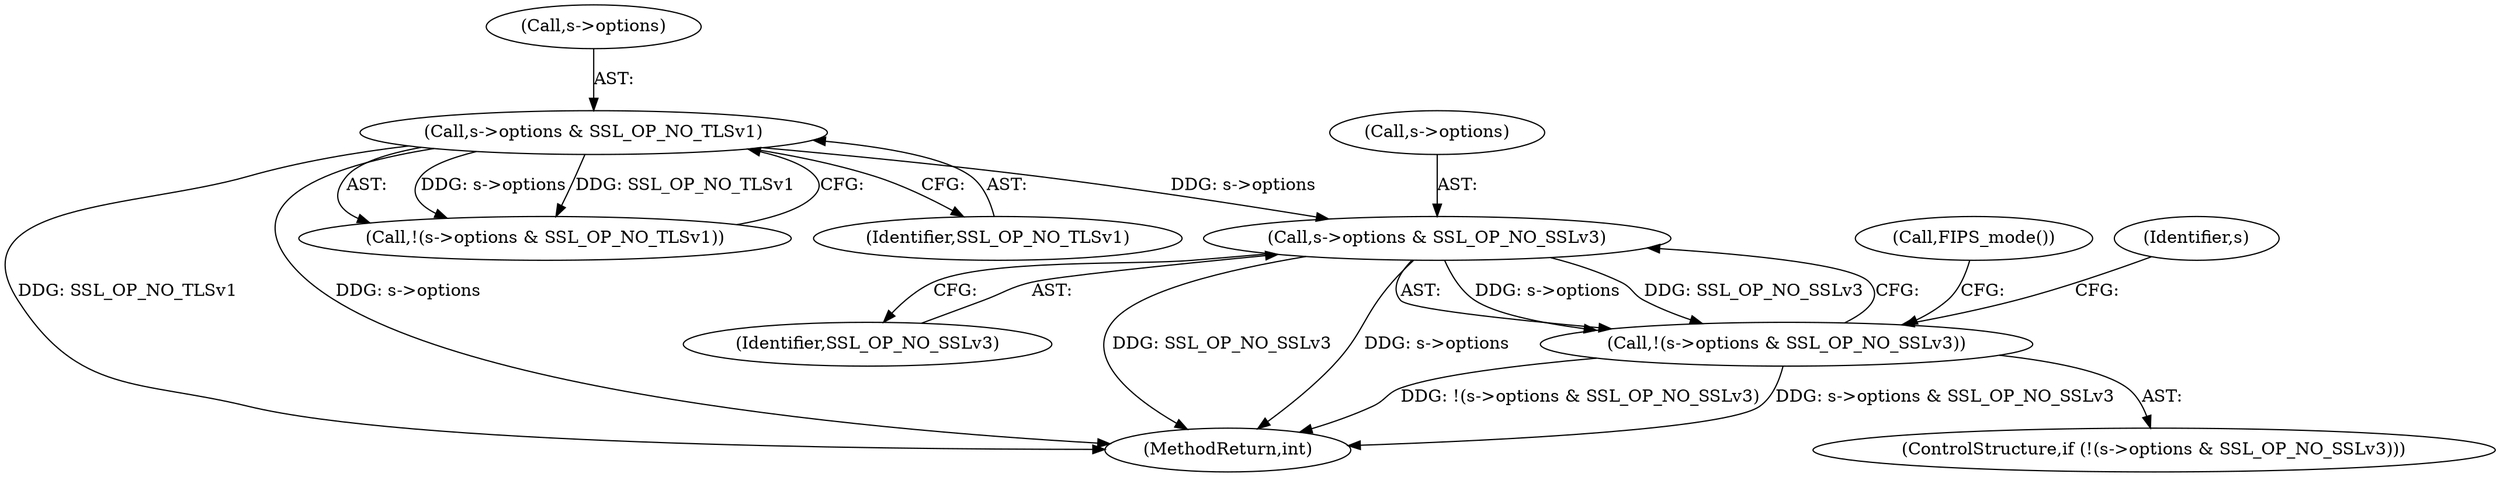 digraph "0_openssl_b82924741b4bd590da890619be671f4635e46c2b@pointer" {
"1000482" [label="(Call,s->options & SSL_OP_NO_SSLv3)"];
"1000465" [label="(Call,s->options & SSL_OP_NO_TLSv1)"];
"1000481" [label="(Call,!(s->options & SSL_OP_NO_SSLv3))"];
"1000486" [label="(Identifier,SSL_OP_NO_SSLv3)"];
"1000590" [label="(Call,FIPS_mode())"];
"1000481" [label="(Call,!(s->options & SSL_OP_NO_SSLv3))"];
"1001104" [label="(MethodReturn,int)"];
"1000465" [label="(Call,s->options & SSL_OP_NO_TLSv1)"];
"1000464" [label="(Call,!(s->options & SSL_OP_NO_TLSv1))"];
"1000480" [label="(ControlStructure,if (!(s->options & SSL_OP_NO_SSLv3)))"];
"1000469" [label="(Identifier,SSL_OP_NO_TLSv1)"];
"1000482" [label="(Call,s->options & SSL_OP_NO_SSLv3)"];
"1000466" [label="(Call,s->options)"];
"1000490" [label="(Identifier,s)"];
"1000483" [label="(Call,s->options)"];
"1000482" -> "1000481"  [label="AST: "];
"1000482" -> "1000486"  [label="CFG: "];
"1000483" -> "1000482"  [label="AST: "];
"1000486" -> "1000482"  [label="AST: "];
"1000481" -> "1000482"  [label="CFG: "];
"1000482" -> "1001104"  [label="DDG: SSL_OP_NO_SSLv3"];
"1000482" -> "1001104"  [label="DDG: s->options"];
"1000482" -> "1000481"  [label="DDG: s->options"];
"1000482" -> "1000481"  [label="DDG: SSL_OP_NO_SSLv3"];
"1000465" -> "1000482"  [label="DDG: s->options"];
"1000465" -> "1000464"  [label="AST: "];
"1000465" -> "1000469"  [label="CFG: "];
"1000466" -> "1000465"  [label="AST: "];
"1000469" -> "1000465"  [label="AST: "];
"1000464" -> "1000465"  [label="CFG: "];
"1000465" -> "1001104"  [label="DDG: SSL_OP_NO_TLSv1"];
"1000465" -> "1001104"  [label="DDG: s->options"];
"1000465" -> "1000464"  [label="DDG: s->options"];
"1000465" -> "1000464"  [label="DDG: SSL_OP_NO_TLSv1"];
"1000481" -> "1000480"  [label="AST: "];
"1000490" -> "1000481"  [label="CFG: "];
"1000590" -> "1000481"  [label="CFG: "];
"1000481" -> "1001104"  [label="DDG: !(s->options & SSL_OP_NO_SSLv3)"];
"1000481" -> "1001104"  [label="DDG: s->options & SSL_OP_NO_SSLv3"];
}
